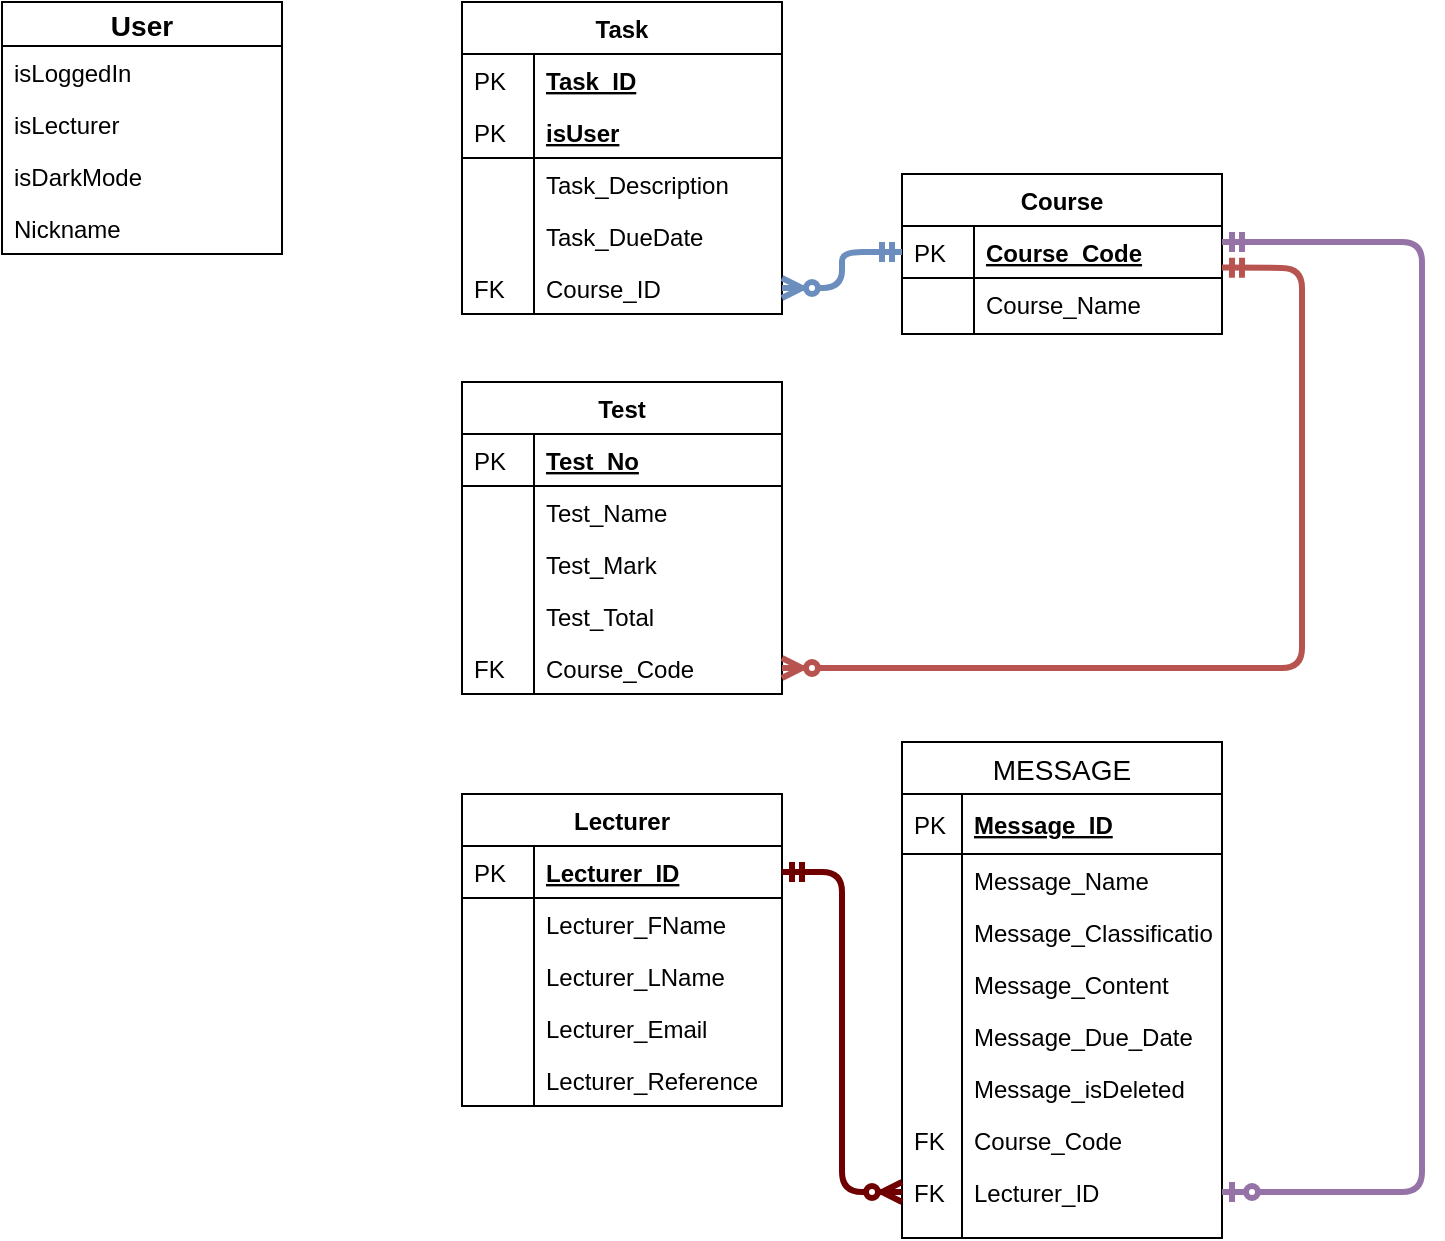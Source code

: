 <mxfile version="13.0.3" type="device"><diagram id="C5RBs43oDa-KdzZeNtuy" name="Page-1"><mxGraphModel dx="1024" dy="592" grid="1" gridSize="10" guides="1" tooltips="1" connect="1" arrows="1" fold="1" page="1" pageScale="1" pageWidth="827" pageHeight="1169" math="0" shadow="0"><root><mxCell id="WIyWlLk6GJQsqaUBKTNV-0"/><mxCell id="WIyWlLk6GJQsqaUBKTNV-1" parent="WIyWlLk6GJQsqaUBKTNV-0"/><mxCell id="zkfFHV4jXpPFQw0GAbJ--51" value="Lecturer" style="swimlane;fontStyle=1;childLayout=stackLayout;horizontal=1;startSize=26;horizontalStack=0;resizeParent=1;resizeLast=0;collapsible=1;marginBottom=0;rounded=0;shadow=0;strokeWidth=1;" parent="WIyWlLk6GJQsqaUBKTNV-1" vertex="1"><mxGeometry x="310" y="506" width="160" height="156" as="geometry"><mxRectangle x="20" y="80" width="160" height="26" as="alternateBounds"/></mxGeometry></mxCell><mxCell id="zkfFHV4jXpPFQw0GAbJ--52" value="Lecturer_ID" style="shape=partialRectangle;top=0;left=0;right=0;bottom=1;align=left;verticalAlign=top;fillColor=none;spacingLeft=40;spacingRight=4;overflow=hidden;rotatable=0;points=[[0,0.5],[1,0.5]];portConstraint=eastwest;dropTarget=0;rounded=0;shadow=0;strokeWidth=1;fontStyle=5" parent="zkfFHV4jXpPFQw0GAbJ--51" vertex="1"><mxGeometry y="26" width="160" height="26" as="geometry"/></mxCell><mxCell id="zkfFHV4jXpPFQw0GAbJ--53" value="PK" style="shape=partialRectangle;top=0;left=0;bottom=0;fillColor=none;align=left;verticalAlign=top;spacingLeft=4;spacingRight=4;overflow=hidden;rotatable=0;points=[];portConstraint=eastwest;part=1;" parent="zkfFHV4jXpPFQw0GAbJ--52" vertex="1" connectable="0"><mxGeometry width="36" height="26" as="geometry"/></mxCell><mxCell id="zkfFHV4jXpPFQw0GAbJ--54" value="Lecturer_FName" style="shape=partialRectangle;top=0;left=0;right=0;bottom=0;align=left;verticalAlign=top;fillColor=none;spacingLeft=40;spacingRight=4;overflow=hidden;rotatable=0;points=[[0,0.5],[1,0.5]];portConstraint=eastwest;dropTarget=0;rounded=0;shadow=0;strokeWidth=1;" parent="zkfFHV4jXpPFQw0GAbJ--51" vertex="1"><mxGeometry y="52" width="160" height="26" as="geometry"/></mxCell><mxCell id="zkfFHV4jXpPFQw0GAbJ--55" value="" style="shape=partialRectangle;top=0;left=0;bottom=0;fillColor=none;align=left;verticalAlign=top;spacingLeft=4;spacingRight=4;overflow=hidden;rotatable=0;points=[];portConstraint=eastwest;part=1;" parent="zkfFHV4jXpPFQw0GAbJ--54" vertex="1" connectable="0"><mxGeometry width="36" height="26" as="geometry"/></mxCell><mxCell id="d9kfRZbeQBIDSx__xGoF-16" value="Lecturer_LName" style="shape=partialRectangle;top=0;left=0;right=0;bottom=0;align=left;verticalAlign=top;fillColor=none;spacingLeft=40;spacingRight=4;overflow=hidden;rotatable=0;points=[[0,0.5],[1,0.5]];portConstraint=eastwest;dropTarget=0;rounded=0;shadow=0;strokeWidth=1;" parent="zkfFHV4jXpPFQw0GAbJ--51" vertex="1"><mxGeometry y="78" width="160" height="26" as="geometry"/></mxCell><mxCell id="d9kfRZbeQBIDSx__xGoF-17" value="" style="shape=partialRectangle;top=0;left=0;bottom=0;fillColor=none;align=left;verticalAlign=top;spacingLeft=4;spacingRight=4;overflow=hidden;rotatable=0;points=[];portConstraint=eastwest;part=1;" parent="d9kfRZbeQBIDSx__xGoF-16" vertex="1" connectable="0"><mxGeometry width="36" height="26" as="geometry"/></mxCell><mxCell id="d9kfRZbeQBIDSx__xGoF-18" value="Lecturer_Email" style="shape=partialRectangle;top=0;left=0;right=0;bottom=0;align=left;verticalAlign=top;fillColor=none;spacingLeft=40;spacingRight=4;overflow=hidden;rotatable=0;points=[[0,0.5],[1,0.5]];portConstraint=eastwest;dropTarget=0;rounded=0;shadow=0;strokeWidth=1;" parent="zkfFHV4jXpPFQw0GAbJ--51" vertex="1"><mxGeometry y="104" width="160" height="26" as="geometry"/></mxCell><mxCell id="d9kfRZbeQBIDSx__xGoF-19" value="" style="shape=partialRectangle;top=0;left=0;bottom=0;fillColor=none;align=left;verticalAlign=top;spacingLeft=4;spacingRight=4;overflow=hidden;rotatable=0;points=[];portConstraint=eastwest;part=1;" parent="d9kfRZbeQBIDSx__xGoF-18" vertex="1" connectable="0"><mxGeometry width="36" height="26" as="geometry"/></mxCell><mxCell id="RBFCxRiM8_pdnVqAKKjM-17" value="Lecturer_Reference" style="shape=partialRectangle;top=0;left=0;right=0;bottom=0;align=left;verticalAlign=top;fillColor=none;spacingLeft=40;spacingRight=4;overflow=hidden;rotatable=0;points=[[0,0.5],[1,0.5]];portConstraint=eastwest;dropTarget=0;rounded=0;shadow=0;strokeWidth=1;" parent="zkfFHV4jXpPFQw0GAbJ--51" vertex="1"><mxGeometry y="130" width="160" height="26" as="geometry"/></mxCell><mxCell id="RBFCxRiM8_pdnVqAKKjM-18" value="" style="shape=partialRectangle;top=0;left=0;bottom=0;fillColor=none;align=left;verticalAlign=top;spacingLeft=4;spacingRight=4;overflow=hidden;rotatable=0;points=[];portConstraint=eastwest;part=1;" parent="RBFCxRiM8_pdnVqAKKjM-17" vertex="1" connectable="0"><mxGeometry width="36" height="26" as="geometry"/></mxCell><mxCell id="zkfFHV4jXpPFQw0GAbJ--56" value="Task" style="swimlane;fontStyle=1;childLayout=stackLayout;horizontal=1;startSize=26;horizontalStack=0;resizeParent=1;resizeLast=0;collapsible=1;marginBottom=0;rounded=0;shadow=0;strokeWidth=1;" parent="WIyWlLk6GJQsqaUBKTNV-1" vertex="1"><mxGeometry x="310" y="110" width="160" height="156" as="geometry"><mxRectangle x="260" y="80" width="160" height="26" as="alternateBounds"/></mxGeometry></mxCell><mxCell id="zkfFHV4jXpPFQw0GAbJ--57" value="Task_ID" style="shape=partialRectangle;top=0;left=0;right=0;bottom=1;align=left;verticalAlign=top;fillColor=none;spacingLeft=40;spacingRight=4;overflow=hidden;rotatable=0;points=[[0,0.5],[1,0.5]];portConstraint=eastwest;dropTarget=0;rounded=0;shadow=0;strokeWidth=1;fontStyle=5;strokeColor=none;" parent="zkfFHV4jXpPFQw0GAbJ--56" vertex="1"><mxGeometry y="26" width="160" height="26" as="geometry"/></mxCell><mxCell id="zkfFHV4jXpPFQw0GAbJ--58" value="PK" style="shape=partialRectangle;top=0;left=0;bottom=0;fillColor=none;align=left;verticalAlign=top;spacingLeft=4;spacingRight=4;overflow=hidden;rotatable=0;points=[];portConstraint=eastwest;part=1;" parent="zkfFHV4jXpPFQw0GAbJ--57" vertex="1" connectable="0"><mxGeometry width="36" height="26" as="geometry"/></mxCell><mxCell id="d9kfRZbeQBIDSx__xGoF-0" value="isUser" style="shape=partialRectangle;top=0;left=0;right=0;bottom=1;align=left;verticalAlign=top;fillColor=none;spacingLeft=40;spacingRight=4;overflow=hidden;rotatable=0;points=[[0,0.5],[1,0.5]];portConstraint=eastwest;dropTarget=0;rounded=0;shadow=0;strokeWidth=1;fontStyle=5" parent="zkfFHV4jXpPFQw0GAbJ--56" vertex="1"><mxGeometry y="52" width="160" height="26" as="geometry"/></mxCell><mxCell id="d9kfRZbeQBIDSx__xGoF-1" value="PK" style="shape=partialRectangle;top=0;left=0;bottom=0;fillColor=none;align=left;verticalAlign=top;spacingLeft=4;spacingRight=4;overflow=hidden;rotatable=0;points=[];portConstraint=eastwest;part=1;" parent="d9kfRZbeQBIDSx__xGoF-0" vertex="1" connectable="0"><mxGeometry width="36" height="26" as="geometry"/></mxCell><mxCell id="zkfFHV4jXpPFQw0GAbJ--59" value="Task_Description" style="shape=partialRectangle;top=0;left=0;right=0;bottom=0;align=left;verticalAlign=top;fillColor=none;spacingLeft=40;spacingRight=4;overflow=hidden;rotatable=0;points=[[0,0.5],[1,0.5]];portConstraint=eastwest;dropTarget=0;rounded=0;shadow=0;strokeWidth=1;" parent="zkfFHV4jXpPFQw0GAbJ--56" vertex="1"><mxGeometry y="78" width="160" height="26" as="geometry"/></mxCell><mxCell id="zkfFHV4jXpPFQw0GAbJ--60" value="" style="shape=partialRectangle;top=0;left=0;bottom=0;fillColor=none;align=left;verticalAlign=top;spacingLeft=4;spacingRight=4;overflow=hidden;rotatable=0;points=[];portConstraint=eastwest;part=1;" parent="zkfFHV4jXpPFQw0GAbJ--59" vertex="1" connectable="0"><mxGeometry width="36" height="26" as="geometry"/></mxCell><mxCell id="zkfFHV4jXpPFQw0GAbJ--61" value="Task_DueDate" style="shape=partialRectangle;top=0;left=0;right=0;bottom=0;align=left;verticalAlign=top;fillColor=none;spacingLeft=40;spacingRight=4;overflow=hidden;rotatable=0;points=[[0,0.5],[1,0.5]];portConstraint=eastwest;dropTarget=0;rounded=0;shadow=0;strokeWidth=1;" parent="zkfFHV4jXpPFQw0GAbJ--56" vertex="1"><mxGeometry y="104" width="160" height="26" as="geometry"/></mxCell><mxCell id="zkfFHV4jXpPFQw0GAbJ--62" value="" style="shape=partialRectangle;top=0;left=0;bottom=0;fillColor=none;align=left;verticalAlign=top;spacingLeft=4;spacingRight=4;overflow=hidden;rotatable=0;points=[];portConstraint=eastwest;part=1;" parent="zkfFHV4jXpPFQw0GAbJ--61" vertex="1" connectable="0"><mxGeometry width="36" height="26" as="geometry"/></mxCell><mxCell id="d9kfRZbeQBIDSx__xGoF-2" value="Course_ID" style="shape=partialRectangle;top=0;left=0;right=0;bottom=0;align=left;verticalAlign=top;fillColor=none;spacingLeft=40;spacingRight=4;overflow=hidden;rotatable=0;points=[[0,0.5],[1,0.5]];portConstraint=eastwest;dropTarget=0;rounded=0;shadow=0;strokeWidth=1;" parent="zkfFHV4jXpPFQw0GAbJ--56" vertex="1"><mxGeometry y="130" width="160" height="26" as="geometry"/></mxCell><mxCell id="d9kfRZbeQBIDSx__xGoF-3" value="FK" style="shape=partialRectangle;top=0;left=0;bottom=0;fillColor=none;align=left;verticalAlign=top;spacingLeft=4;spacingRight=4;overflow=hidden;rotatable=0;points=[];portConstraint=eastwest;part=1;" parent="d9kfRZbeQBIDSx__xGoF-2" vertex="1" connectable="0"><mxGeometry width="36" height="26" as="geometry"/></mxCell><mxCell id="zkfFHV4jXpPFQw0GAbJ--64" value="Test" style="swimlane;fontStyle=1;childLayout=stackLayout;horizontal=1;startSize=26;horizontalStack=0;resizeParent=1;resizeLast=0;collapsible=1;marginBottom=0;rounded=0;shadow=0;strokeWidth=1;" parent="WIyWlLk6GJQsqaUBKTNV-1" vertex="1"><mxGeometry x="310" y="300" width="160" height="156" as="geometry"><mxRectangle x="260" y="270" width="160" height="26" as="alternateBounds"/></mxGeometry></mxCell><mxCell id="zkfFHV4jXpPFQw0GAbJ--65" value="Test_No" style="shape=partialRectangle;top=0;left=0;right=0;bottom=1;align=left;verticalAlign=top;fillColor=none;spacingLeft=40;spacingRight=4;overflow=hidden;rotatable=0;points=[[0,0.5],[1,0.5]];portConstraint=eastwest;dropTarget=0;rounded=0;shadow=0;strokeWidth=1;fontStyle=5" parent="zkfFHV4jXpPFQw0GAbJ--64" vertex="1"><mxGeometry y="26" width="160" height="26" as="geometry"/></mxCell><mxCell id="zkfFHV4jXpPFQw0GAbJ--66" value="PK" style="shape=partialRectangle;top=0;left=0;bottom=0;fillColor=none;align=left;verticalAlign=top;spacingLeft=4;spacingRight=4;overflow=hidden;rotatable=0;points=[];portConstraint=eastwest;part=1;" parent="zkfFHV4jXpPFQw0GAbJ--65" vertex="1" connectable="0"><mxGeometry width="36" height="26" as="geometry"/></mxCell><mxCell id="zkfFHV4jXpPFQw0GAbJ--67" value="Test_Name" style="shape=partialRectangle;top=0;left=0;right=0;bottom=0;align=left;verticalAlign=top;fillColor=none;spacingLeft=40;spacingRight=4;overflow=hidden;rotatable=0;points=[[0,0.5],[1,0.5]];portConstraint=eastwest;dropTarget=0;rounded=0;shadow=0;strokeWidth=1;" parent="zkfFHV4jXpPFQw0GAbJ--64" vertex="1"><mxGeometry y="52" width="160" height="26" as="geometry"/></mxCell><mxCell id="zkfFHV4jXpPFQw0GAbJ--68" value="" style="shape=partialRectangle;top=0;left=0;bottom=0;fillColor=none;align=left;verticalAlign=top;spacingLeft=4;spacingRight=4;overflow=hidden;rotatable=0;points=[];portConstraint=eastwest;part=1;" parent="zkfFHV4jXpPFQw0GAbJ--67" vertex="1" connectable="0"><mxGeometry width="36" height="26" as="geometry"/></mxCell><mxCell id="d9kfRZbeQBIDSx__xGoF-4" value="Test_Mark" style="shape=partialRectangle;top=0;left=0;right=0;bottom=0;align=left;verticalAlign=top;fillColor=none;spacingLeft=40;spacingRight=4;overflow=hidden;rotatable=0;points=[[0,0.5],[1,0.5]];portConstraint=eastwest;dropTarget=0;rounded=0;shadow=0;strokeWidth=1;" parent="zkfFHV4jXpPFQw0GAbJ--64" vertex="1"><mxGeometry y="78" width="160" height="26" as="geometry"/></mxCell><mxCell id="d9kfRZbeQBIDSx__xGoF-5" value="" style="shape=partialRectangle;top=0;left=0;bottom=0;fillColor=none;align=left;verticalAlign=top;spacingLeft=4;spacingRight=4;overflow=hidden;rotatable=0;points=[];portConstraint=eastwest;part=1;" parent="d9kfRZbeQBIDSx__xGoF-4" vertex="1" connectable="0"><mxGeometry width="36" height="26" as="geometry"/></mxCell><mxCell id="d9kfRZbeQBIDSx__xGoF-12" value="Test_Total" style="shape=partialRectangle;top=0;left=0;right=0;bottom=0;align=left;verticalAlign=top;fillColor=none;spacingLeft=40;spacingRight=4;overflow=hidden;rotatable=0;points=[[0,0.5],[1,0.5]];portConstraint=eastwest;dropTarget=0;rounded=0;shadow=0;strokeWidth=1;" parent="zkfFHV4jXpPFQw0GAbJ--64" vertex="1"><mxGeometry y="104" width="160" height="26" as="geometry"/></mxCell><mxCell id="d9kfRZbeQBIDSx__xGoF-13" value="" style="shape=partialRectangle;top=0;left=0;bottom=0;fillColor=none;align=left;verticalAlign=top;spacingLeft=4;spacingRight=4;overflow=hidden;rotatable=0;points=[];portConstraint=eastwest;part=1;" parent="d9kfRZbeQBIDSx__xGoF-12" vertex="1" connectable="0"><mxGeometry width="36" height="26" as="geometry"/></mxCell><mxCell id="d9kfRZbeQBIDSx__xGoF-14" value="Course_Code" style="shape=partialRectangle;top=0;left=0;right=0;bottom=0;align=left;verticalAlign=top;fillColor=none;spacingLeft=40;spacingRight=4;overflow=hidden;rotatable=0;points=[[0,0.5],[1,0.5]];portConstraint=eastwest;dropTarget=0;rounded=0;shadow=0;strokeWidth=1;" parent="zkfFHV4jXpPFQw0GAbJ--64" vertex="1"><mxGeometry y="130" width="160" height="26" as="geometry"/></mxCell><mxCell id="d9kfRZbeQBIDSx__xGoF-15" value="FK" style="shape=partialRectangle;top=0;left=0;bottom=0;fillColor=none;align=left;verticalAlign=top;spacingLeft=4;spacingRight=4;overflow=hidden;rotatable=0;points=[];portConstraint=eastwest;part=1;" parent="d9kfRZbeQBIDSx__xGoF-14" vertex="1" connectable="0"><mxGeometry width="36" height="26" as="geometry"/></mxCell><mxCell id="d9kfRZbeQBIDSx__xGoF-20" value="Course" style="swimlane;fontStyle=1;childLayout=stackLayout;horizontal=1;startSize=26;horizontalStack=0;resizeParent=1;resizeLast=0;collapsible=1;marginBottom=0;rounded=0;shadow=0;strokeWidth=1;" parent="WIyWlLk6GJQsqaUBKTNV-1" vertex="1"><mxGeometry x="530" y="196" width="160" height="80" as="geometry"><mxRectangle x="20" y="80" width="160" height="26" as="alternateBounds"/></mxGeometry></mxCell><mxCell id="d9kfRZbeQBIDSx__xGoF-21" value="Course_Code" style="shape=partialRectangle;top=0;left=0;right=0;bottom=1;align=left;verticalAlign=top;fillColor=none;spacingLeft=40;spacingRight=4;overflow=hidden;rotatable=0;points=[[0,0.5],[1,0.5]];portConstraint=eastwest;dropTarget=0;rounded=0;shadow=0;strokeWidth=1;fontStyle=5" parent="d9kfRZbeQBIDSx__xGoF-20" vertex="1"><mxGeometry y="26" width="160" height="26" as="geometry"/></mxCell><mxCell id="d9kfRZbeQBIDSx__xGoF-22" value="PK" style="shape=partialRectangle;top=0;left=0;bottom=0;fillColor=none;align=left;verticalAlign=top;spacingLeft=4;spacingRight=4;overflow=hidden;rotatable=0;points=[];portConstraint=eastwest;part=1;" parent="d9kfRZbeQBIDSx__xGoF-21" vertex="1" connectable="0"><mxGeometry width="36" height="26" as="geometry"/></mxCell><mxCell id="d9kfRZbeQBIDSx__xGoF-23" value="Course_Name" style="shape=partialRectangle;top=0;left=0;right=0;bottom=0;align=left;verticalAlign=top;fillColor=none;spacingLeft=40;spacingRight=4;overflow=hidden;rotatable=0;points=[[0,0.5],[1,0.5]];portConstraint=eastwest;dropTarget=0;rounded=0;shadow=0;strokeWidth=1;" parent="d9kfRZbeQBIDSx__xGoF-20" vertex="1"><mxGeometry y="52" width="160" height="26" as="geometry"/></mxCell><mxCell id="d9kfRZbeQBIDSx__xGoF-24" value="" style="shape=partialRectangle;top=0;left=0;bottom=0;fillColor=none;align=left;verticalAlign=top;spacingLeft=4;spacingRight=4;overflow=hidden;rotatable=0;points=[];portConstraint=eastwest;part=1;" parent="d9kfRZbeQBIDSx__xGoF-23" vertex="1" connectable="0"><mxGeometry width="36" height="26" as="geometry"/></mxCell><mxCell id="d9kfRZbeQBIDSx__xGoF-29" value="" style="shape=partialRectangle;top=0;left=0;right=0;bottom=0;align=left;verticalAlign=top;fillColor=none;spacingLeft=40;spacingRight=4;overflow=hidden;rotatable=0;points=[[0,0.5],[1,0.5]];portConstraint=eastwest;dropTarget=0;rounded=0;shadow=0;strokeWidth=1;" parent="d9kfRZbeQBIDSx__xGoF-20" vertex="1"><mxGeometry y="78" width="160" height="2" as="geometry"/></mxCell><mxCell id="d9kfRZbeQBIDSx__xGoF-30" value="" style="shape=partialRectangle;top=0;left=0;bottom=0;fillColor=none;align=left;verticalAlign=top;spacingLeft=4;spacingRight=4;overflow=hidden;rotatable=0;points=[];portConstraint=eastwest;part=1;" parent="d9kfRZbeQBIDSx__xGoF-29" vertex="1" connectable="0"><mxGeometry width="36" height="2" as="geometry"/></mxCell><mxCell id="d9kfRZbeQBIDSx__xGoF-44" value="" style="fontSize=12;html=1;endArrow=ERmandOne;startArrow=ERzeroToMany;startFill=1;entryX=1;entryY=0.8;entryDx=0;entryDy=0;entryPerimeter=0;exitX=1;exitY=0.5;exitDx=0;exitDy=0;strokeWidth=3;fillColor=#f8cecc;strokeColor=#b85450;" parent="WIyWlLk6GJQsqaUBKTNV-1" source="d9kfRZbeQBIDSx__xGoF-14" target="d9kfRZbeQBIDSx__xGoF-21" edge="1"><mxGeometry width="100" height="100" relative="1" as="geometry"><mxPoint x="500" y="450" as="sourcePoint"/><mxPoint x="690" y="240" as="targetPoint"/><Array as="points"><mxPoint x="730" y="443"/><mxPoint x="730" y="243"/></Array></mxGeometry></mxCell><mxCell id="d9kfRZbeQBIDSx__xGoF-45" value="" style="edgeStyle=elbowEdgeStyle;fontSize=12;html=1;endArrow=ERmandOne;startArrow=ERzeroToMany;startFill=1;exitX=1;exitY=0.5;exitDx=0;exitDy=0;entryX=0;entryY=0.5;entryDx=0;entryDy=0;strokeWidth=3;fillColor=#dae8fc;strokeColor=#6c8ebf;" parent="WIyWlLk6GJQsqaUBKTNV-1" source="d9kfRZbeQBIDSx__xGoF-2" target="d9kfRZbeQBIDSx__xGoF-21" edge="1"><mxGeometry width="100" height="100" relative="1" as="geometry"><mxPoint x="500" y="479" as="sourcePoint"/><mxPoint x="550" y="140" as="targetPoint"/><Array as="points"><mxPoint x="500" y="240"/></Array></mxGeometry></mxCell><mxCell id="RBFCxRiM8_pdnVqAKKjM-0" value="MESSAGE" style="swimlane;fontStyle=0;childLayout=stackLayout;horizontal=1;startSize=26;horizontalStack=0;resizeParent=1;resizeParentMax=0;resizeLast=0;collapsible=1;marginBottom=0;align=center;fontSize=14;" parent="WIyWlLk6GJQsqaUBKTNV-1" vertex="1"><mxGeometry x="530" y="480" width="160" height="248" as="geometry"/></mxCell><mxCell id="RBFCxRiM8_pdnVqAKKjM-1" value="Message_ID" style="shape=partialRectangle;top=0;left=0;right=0;bottom=1;align=left;verticalAlign=middle;fillColor=none;spacingLeft=34;spacingRight=4;overflow=hidden;rotatable=0;points=[[0,0.5],[1,0.5]];portConstraint=eastwest;dropTarget=0;fontStyle=5;fontSize=12;" parent="RBFCxRiM8_pdnVqAKKjM-0" vertex="1"><mxGeometry y="26" width="160" height="30" as="geometry"/></mxCell><mxCell id="RBFCxRiM8_pdnVqAKKjM-2" value="PK" style="shape=partialRectangle;top=0;left=0;bottom=0;fillColor=none;align=left;verticalAlign=middle;spacingLeft=4;spacingRight=4;overflow=hidden;rotatable=0;points=[];portConstraint=eastwest;part=1;fontSize=12;" parent="RBFCxRiM8_pdnVqAKKjM-1" vertex="1" connectable="0"><mxGeometry width="30" height="30" as="geometry"/></mxCell><mxCell id="RBFCxRiM8_pdnVqAKKjM-5" value="Message_Name" style="shape=partialRectangle;top=0;left=0;right=0;bottom=0;align=left;verticalAlign=top;fillColor=none;spacingLeft=34;spacingRight=4;overflow=hidden;rotatable=0;points=[[0,0.5],[1,0.5]];portConstraint=eastwest;dropTarget=0;fontSize=12;" parent="RBFCxRiM8_pdnVqAKKjM-0" vertex="1"><mxGeometry y="56" width="160" height="26" as="geometry"/></mxCell><mxCell id="RBFCxRiM8_pdnVqAKKjM-6" value="" style="shape=partialRectangle;top=0;left=0;bottom=0;fillColor=none;align=left;verticalAlign=top;spacingLeft=4;spacingRight=4;overflow=hidden;rotatable=0;points=[];portConstraint=eastwest;part=1;fontSize=12;" parent="RBFCxRiM8_pdnVqAKKjM-5" vertex="1" connectable="0"><mxGeometry width="30" height="26" as="geometry"/></mxCell><mxCell id="RBFCxRiM8_pdnVqAKKjM-9" value="Message_Classification" style="shape=partialRectangle;top=0;left=0;right=0;bottom=0;align=left;verticalAlign=top;fillColor=none;spacingLeft=34;spacingRight=4;overflow=hidden;rotatable=0;points=[[0,0.5],[1,0.5]];portConstraint=eastwest;dropTarget=0;fontSize=12;" parent="RBFCxRiM8_pdnVqAKKjM-0" vertex="1"><mxGeometry y="82" width="160" height="26" as="geometry"/></mxCell><mxCell id="RBFCxRiM8_pdnVqAKKjM-10" value="" style="shape=partialRectangle;top=0;left=0;bottom=0;fillColor=none;align=left;verticalAlign=top;spacingLeft=4;spacingRight=4;overflow=hidden;rotatable=0;points=[];portConstraint=eastwest;part=1;fontSize=12;" parent="RBFCxRiM8_pdnVqAKKjM-9" vertex="1" connectable="0"><mxGeometry width="30" height="26" as="geometry"/></mxCell><mxCell id="RBFCxRiM8_pdnVqAKKjM-7" value="Message_Content" style="shape=partialRectangle;top=0;left=0;right=0;bottom=0;align=left;verticalAlign=top;fillColor=none;spacingLeft=34;spacingRight=4;overflow=hidden;rotatable=0;points=[[0,0.5],[1,0.5]];portConstraint=eastwest;dropTarget=0;fontSize=12;" parent="RBFCxRiM8_pdnVqAKKjM-0" vertex="1"><mxGeometry y="108" width="160" height="26" as="geometry"/></mxCell><mxCell id="RBFCxRiM8_pdnVqAKKjM-8" value="" style="shape=partialRectangle;top=0;left=0;bottom=0;fillColor=none;align=left;verticalAlign=top;spacingLeft=4;spacingRight=4;overflow=hidden;rotatable=0;points=[];portConstraint=eastwest;part=1;fontSize=12;" parent="RBFCxRiM8_pdnVqAKKjM-7" vertex="1" connectable="0"><mxGeometry width="30" height="26" as="geometry"/></mxCell><mxCell id="RBFCxRiM8_pdnVqAKKjM-11" value="Message_Due_Date" style="shape=partialRectangle;top=0;left=0;right=0;bottom=0;align=left;verticalAlign=top;fillColor=none;spacingLeft=34;spacingRight=4;overflow=hidden;rotatable=0;points=[[0,0.5],[1,0.5]];portConstraint=eastwest;dropTarget=0;fontSize=12;" parent="RBFCxRiM8_pdnVqAKKjM-0" vertex="1"><mxGeometry y="134" width="160" height="26" as="geometry"/></mxCell><mxCell id="RBFCxRiM8_pdnVqAKKjM-12" value="" style="shape=partialRectangle;top=0;left=0;bottom=0;fillColor=none;align=left;verticalAlign=top;spacingLeft=4;spacingRight=4;overflow=hidden;rotatable=0;points=[];portConstraint=eastwest;part=1;fontSize=12;" parent="RBFCxRiM8_pdnVqAKKjM-11" vertex="1" connectable="0"><mxGeometry width="30" height="26" as="geometry"/></mxCell><mxCell id="RBFCxRiM8_pdnVqAKKjM-19" value="Message_isDeleted" style="shape=partialRectangle;top=0;left=0;right=0;bottom=0;align=left;verticalAlign=top;fillColor=none;spacingLeft=34;spacingRight=4;overflow=hidden;rotatable=0;points=[[0,0.5],[1,0.5]];portConstraint=eastwest;dropTarget=0;fontSize=12;" parent="RBFCxRiM8_pdnVqAKKjM-0" vertex="1"><mxGeometry y="160" width="160" height="26" as="geometry"/></mxCell><mxCell id="RBFCxRiM8_pdnVqAKKjM-20" value="" style="shape=partialRectangle;top=0;left=0;bottom=0;fillColor=none;align=left;verticalAlign=top;spacingLeft=4;spacingRight=4;overflow=hidden;rotatable=0;points=[];portConstraint=eastwest;part=1;fontSize=12;" parent="RBFCxRiM8_pdnVqAKKjM-19" vertex="1" connectable="0"><mxGeometry width="30" height="26" as="geometry"/></mxCell><mxCell id="RBFCxRiM8_pdnVqAKKjM-3" value="Course_Code" style="shape=partialRectangle;top=0;left=0;right=0;bottom=0;align=left;verticalAlign=top;fillColor=none;spacingLeft=34;spacingRight=4;overflow=hidden;rotatable=0;points=[[0,0.5],[1,0.5]];portConstraint=eastwest;dropTarget=0;fontSize=12;" parent="RBFCxRiM8_pdnVqAKKjM-0" vertex="1"><mxGeometry y="186" width="160" height="26" as="geometry"/></mxCell><mxCell id="RBFCxRiM8_pdnVqAKKjM-4" value="FK" style="shape=partialRectangle;top=0;left=0;bottom=0;fillColor=none;align=left;verticalAlign=top;spacingLeft=4;spacingRight=4;overflow=hidden;rotatable=0;points=[];portConstraint=eastwest;part=1;fontSize=12;" parent="RBFCxRiM8_pdnVqAKKjM-3" vertex="1" connectable="0"><mxGeometry width="30" height="26" as="geometry"/></mxCell><mxCell id="RBFCxRiM8_pdnVqAKKjM-13" value="Lecturer_ID" style="shape=partialRectangle;top=0;left=0;right=0;bottom=0;align=left;verticalAlign=top;fillColor=none;spacingLeft=34;spacingRight=4;overflow=hidden;rotatable=0;points=[[0,0.5],[1,0.5]];portConstraint=eastwest;dropTarget=0;fontSize=12;" parent="RBFCxRiM8_pdnVqAKKjM-0" vertex="1"><mxGeometry y="212" width="160" height="26" as="geometry"/></mxCell><mxCell id="RBFCxRiM8_pdnVqAKKjM-14" value="FK" style="shape=partialRectangle;top=0;left=0;bottom=0;fillColor=none;align=left;verticalAlign=top;spacingLeft=4;spacingRight=4;overflow=hidden;rotatable=0;points=[];portConstraint=eastwest;part=1;fontSize=12;" parent="RBFCxRiM8_pdnVqAKKjM-13" vertex="1" connectable="0"><mxGeometry width="30" height="26" as="geometry"/></mxCell><mxCell id="RBFCxRiM8_pdnVqAKKjM-15" value="" style="shape=partialRectangle;top=0;left=0;right=0;bottom=0;align=left;verticalAlign=top;fillColor=none;spacingLeft=34;spacingRight=4;overflow=hidden;rotatable=0;points=[[0,0.5],[1,0.5]];portConstraint=eastwest;dropTarget=0;fontSize=12;" parent="RBFCxRiM8_pdnVqAKKjM-0" vertex="1"><mxGeometry y="238" width="160" height="10" as="geometry"/></mxCell><mxCell id="RBFCxRiM8_pdnVqAKKjM-16" value="" style="shape=partialRectangle;top=0;left=0;bottom=0;fillColor=none;align=left;verticalAlign=top;spacingLeft=4;spacingRight=4;overflow=hidden;rotatable=0;points=[];portConstraint=eastwest;part=1;fontSize=12;" parent="RBFCxRiM8_pdnVqAKKjM-15" vertex="1" connectable="0"><mxGeometry width="30" height="10" as="geometry"/></mxCell><mxCell id="RBFCxRiM8_pdnVqAKKjM-21" value="" style="edgeStyle=entityRelationEdgeStyle;fontSize=12;html=1;endArrow=ERzeroToMany;startArrow=ERmandOne;strokeWidth=3;fillColor=#a20025;strokeColor=#6F0000;" parent="WIyWlLk6GJQsqaUBKTNV-1" source="zkfFHV4jXpPFQw0GAbJ--52" target="RBFCxRiM8_pdnVqAKKjM-13" edge="1"><mxGeometry width="100" height="100" relative="1" as="geometry"><mxPoint x="80" y="740" as="sourcePoint"/><mxPoint x="180" y="640" as="targetPoint"/></mxGeometry></mxCell><mxCell id="RBFCxRiM8_pdnVqAKKjM-22" value="" style="fontSize=12;html=1;endArrow=ERzeroToOne;startArrow=ERmandOne;strokeWidth=3;fillColor=#e1d5e7;strokeColor=#9673a6;" parent="WIyWlLk6GJQsqaUBKTNV-1" target="RBFCxRiM8_pdnVqAKKjM-13" edge="1"><mxGeometry width="100" height="100" relative="1" as="geometry"><mxPoint x="690" y="230" as="sourcePoint"/><mxPoint x="580" y="760" as="targetPoint"/><Array as="points"><mxPoint x="740" y="230"/><mxPoint x="790" y="230"/><mxPoint x="790" y="705"/></Array></mxGeometry></mxCell><mxCell id="d9kfRZbeQBIDSx__xGoF-31" value="User" style="swimlane;fontStyle=1;childLayout=stackLayout;horizontal=1;startSize=22;fillColor=none;horizontalStack=0;resizeParent=1;resizeParentMax=0;resizeLast=0;collapsible=1;marginBottom=0;swimlaneFillColor=#ffffff;align=center;fontSize=14;" parent="WIyWlLk6GJQsqaUBKTNV-1" vertex="1"><mxGeometry x="80" y="110" width="140" height="126" as="geometry"/></mxCell><mxCell id="d9kfRZbeQBIDSx__xGoF-32" value="isLoggedIn" style="text;strokeColor=none;fillColor=none;spacingLeft=4;spacingRight=4;overflow=hidden;rotatable=0;points=[[0,0.5],[1,0.5]];portConstraint=eastwest;fontSize=12;" parent="d9kfRZbeQBIDSx__xGoF-31" vertex="1"><mxGeometry y="22" width="140" height="26" as="geometry"/></mxCell><mxCell id="d9kfRZbeQBIDSx__xGoF-34" value="isLecturer" style="text;strokeColor=none;fillColor=none;spacingLeft=4;spacingRight=4;overflow=hidden;rotatable=0;points=[[0,0.5],[1,0.5]];portConstraint=eastwest;fontSize=12;" parent="d9kfRZbeQBIDSx__xGoF-31" vertex="1"><mxGeometry y="48" width="140" height="26" as="geometry"/></mxCell><mxCell id="d9kfRZbeQBIDSx__xGoF-33" value="isDarkMode" style="text;strokeColor=none;fillColor=none;spacingLeft=4;spacingRight=4;overflow=hidden;rotatable=0;points=[[0,0.5],[1,0.5]];portConstraint=eastwest;fontSize=12;" parent="d9kfRZbeQBIDSx__xGoF-31" vertex="1"><mxGeometry y="74" width="140" height="26" as="geometry"/></mxCell><mxCell id="d9kfRZbeQBIDSx__xGoF-39" value="Nickname&#10;" style="text;strokeColor=none;fillColor=none;spacingLeft=4;spacingRight=4;overflow=hidden;rotatable=0;points=[[0,0.5],[1,0.5]];portConstraint=eastwest;fontSize=12;" parent="d9kfRZbeQBIDSx__xGoF-31" vertex="1"><mxGeometry y="100" width="140" height="26" as="geometry"/></mxCell></root></mxGraphModel></diagram></mxfile>